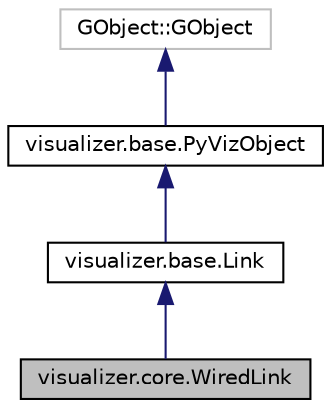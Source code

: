 digraph "visualizer.core.WiredLink"
{
 // LATEX_PDF_SIZE
  edge [fontname="Helvetica",fontsize="10",labelfontname="Helvetica",labelfontsize="10"];
  node [fontname="Helvetica",fontsize="10",shape=record];
  Node1 [label="visualizer.core.WiredLink",height=0.2,width=0.4,color="black", fillcolor="grey75", style="filled", fontcolor="black",tooltip="WiredLink."];
  Node2 -> Node1 [dir="back",color="midnightblue",fontsize="10",style="solid",fontname="Helvetica"];
  Node2 [label="visualizer.base.Link",height=0.2,width=0.4,color="black", fillcolor="white", style="filled",URL="$classvisualizer_1_1base_1_1_link.html",tooltip="Link class."];
  Node3 -> Node2 [dir="back",color="midnightblue",fontsize="10",style="solid",fontname="Helvetica"];
  Node3 [label="visualizer.base.PyVizObject",height=0.2,width=0.4,color="black", fillcolor="white", style="filled",URL="$classvisualizer_1_1base_1_1_py_viz_object.html",tooltip="PyVizObject class."];
  Node4 -> Node3 [dir="back",color="midnightblue",fontsize="10",style="solid",fontname="Helvetica"];
  Node4 [label="GObject::GObject",height=0.2,width=0.4,color="grey75", fillcolor="white", style="filled",tooltip=" "];
}
